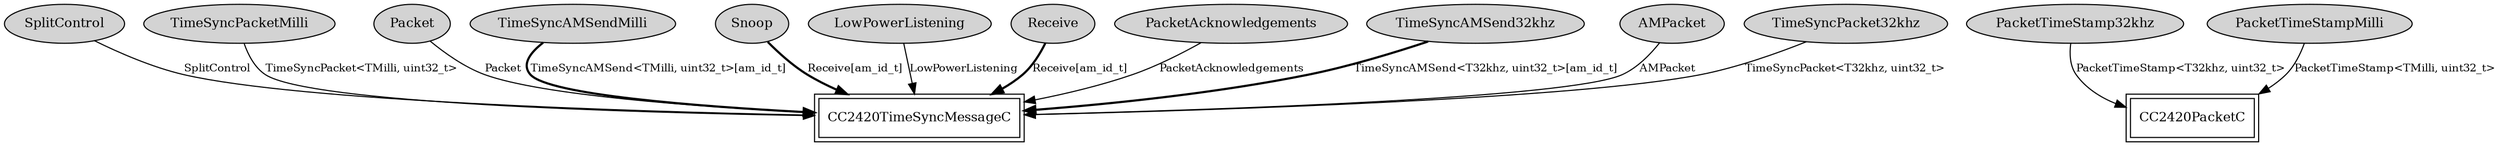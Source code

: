 digraph "tos.platforms.telosa.TimeSyncMessageC" {
  n0x7f2d657866f0 [shape=ellipse, style=filled, label="SplitControl", fontsize=12];
  "CC2420TimeSyncMessageC" [fontsize=12, shape=box,peripheries=2, URL="../chtml/tos.chips.cc2420.CC2420TimeSyncMessageC.html"];
  n0x7f2d6576a750 [shape=ellipse, style=filled, label="TimeSyncPacketMilli", fontsize=12];
  "CC2420TimeSyncMessageC" [fontsize=12, shape=box,peripheries=2, URL="../chtml/tos.chips.cc2420.CC2420TimeSyncMessageC.html"];
  n0x7f2d65782920 [shape=ellipse, style=filled, label="Packet", fontsize=12];
  "CC2420TimeSyncMessageC" [fontsize=12, shape=box,peripheries=2, URL="../chtml/tos.chips.cc2420.CC2420TimeSyncMessageC.html"];
  n0x7f2d6576e7d0 [shape=ellipse, style=filled, label="TimeSyncAMSendMilli", fontsize=12];
  "CC2420TimeSyncMessageC" [fontsize=12, shape=box,peripheries=2, URL="../chtml/tos.chips.cc2420.CC2420TimeSyncMessageC.html"];
  n0x7f2d65782348 [shape=ellipse, style=filled, label="Snoop", fontsize=12];
  "CC2420TimeSyncMessageC" [fontsize=12, shape=box,peripheries=2, URL="../chtml/tos.chips.cc2420.CC2420TimeSyncMessageC.html"];
  n0x7f2d6577f628 [shape=ellipse, style=filled, label="LowPowerListening", fontsize=12];
  "CC2420TimeSyncMessageC" [fontsize=12, shape=box,peripheries=2, URL="../chtml/tos.chips.cc2420.CC2420TimeSyncMessageC.html"];
  n0x7f2d6577e510 [shape=ellipse, style=filled, label="PacketTimeStamp32khz", fontsize=12];
  "CC2420PacketC" [fontsize=12, shape=box,peripheries=2, URL="../chtml/tos.chips.cc2420.packet.CC2420PacketC.html"];
  n0x7f2d657837a0 [shape=ellipse, style=filled, label="Receive", fontsize=12];
  "CC2420TimeSyncMessageC" [fontsize=12, shape=box,peripheries=2, URL="../chtml/tos.chips.cc2420.CC2420TimeSyncMessageC.html"];
  n0x7f2d65780c78 [shape=ellipse, style=filled, label="PacketAcknowledgements", fontsize=12];
  "CC2420TimeSyncMessageC" [fontsize=12, shape=box,peripheries=2, URL="../chtml/tos.chips.cc2420.CC2420TimeSyncMessageC.html"];
  n0x7f2d657757d0 [shape=ellipse, style=filled, label="TimeSyncAMSend32khz", fontsize=12];
  "CC2420TimeSyncMessageC" [fontsize=12, shape=box,peripheries=2, URL="../chtml/tos.chips.cc2420.CC2420TimeSyncMessageC.html"];
  n0x7f2d657815d0 [shape=ellipse, style=filled, label="AMPacket", fontsize=12];
  "CC2420TimeSyncMessageC" [fontsize=12, shape=box,peripheries=2, URL="../chtml/tos.chips.cc2420.CC2420TimeSyncMessageC.html"];
  n0x7f2d65771750 [shape=ellipse, style=filled, label="TimeSyncPacket32khz", fontsize=12];
  "CC2420TimeSyncMessageC" [fontsize=12, shape=box,peripheries=2, URL="../chtml/tos.chips.cc2420.CC2420TimeSyncMessageC.html"];
  n0x7f2d6577a478 [shape=ellipse, style=filled, label="PacketTimeStampMilli", fontsize=12];
  "CC2420PacketC" [fontsize=12, shape=box,peripheries=2, URL="../chtml/tos.chips.cc2420.packet.CC2420PacketC.html"];
  "n0x7f2d657866f0" -> "CC2420TimeSyncMessageC" [label="SplitControl", URL="../ihtml/tos.interfaces.SplitControl.html", fontsize=10];
  "n0x7f2d6576a750" -> "CC2420TimeSyncMessageC" [label="TimeSyncPacket<TMilli, uint32_t>", URL="../ihtml/tos.interfaces.TimeSyncPacket.html", fontsize=10];
  "n0x7f2d65782920" -> "CC2420TimeSyncMessageC" [label="Packet", URL="../ihtml/tos.interfaces.Packet.html", fontsize=10];
  "n0x7f2d6576e7d0" -> "CC2420TimeSyncMessageC" [label="TimeSyncAMSend<TMilli, uint32_t>[am_id_t]", style=bold, URL="../ihtml/tos.interfaces.TimeSyncAMSend.html", fontsize=10];
  "n0x7f2d65782348" -> "CC2420TimeSyncMessageC" [label="Receive[am_id_t]", style=bold, URL="../ihtml/tos.interfaces.Receive.html", fontsize=10];
  "n0x7f2d6577f628" -> "CC2420TimeSyncMessageC" [label="LowPowerListening", URL="../ihtml/tos.interfaces.LowPowerListening.html", fontsize=10];
  "n0x7f2d6577e510" -> "CC2420PacketC" [label="PacketTimeStamp<T32khz, uint32_t>", URL="../ihtml/tos.interfaces.PacketTimeStamp.html", fontsize=10];
  "n0x7f2d657837a0" -> "CC2420TimeSyncMessageC" [label="Receive[am_id_t]", style=bold, URL="../ihtml/tos.interfaces.Receive.html", fontsize=10];
  "n0x7f2d65780c78" -> "CC2420TimeSyncMessageC" [label="PacketAcknowledgements", URL="../ihtml/tos.interfaces.PacketAcknowledgements.html", fontsize=10];
  "n0x7f2d657757d0" -> "CC2420TimeSyncMessageC" [label="TimeSyncAMSend<T32khz, uint32_t>[am_id_t]", style=bold, URL="../ihtml/tos.interfaces.TimeSyncAMSend.html", fontsize=10];
  "n0x7f2d657815d0" -> "CC2420TimeSyncMessageC" [label="AMPacket", URL="../ihtml/tos.interfaces.AMPacket.html", fontsize=10];
  "n0x7f2d65771750" -> "CC2420TimeSyncMessageC" [label="TimeSyncPacket<T32khz, uint32_t>", URL="../ihtml/tos.interfaces.TimeSyncPacket.html", fontsize=10];
  "n0x7f2d6577a478" -> "CC2420PacketC" [label="PacketTimeStamp<TMilli, uint32_t>", URL="../ihtml/tos.interfaces.PacketTimeStamp.html", fontsize=10];
}
